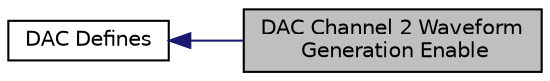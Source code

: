 digraph "DAC Channel 2 Waveform Generation Enable"
{
  edge [fontname="Helvetica",fontsize="10",labelfontname="Helvetica",labelfontsize="10"];
  node [fontname="Helvetica",fontsize="10",shape=record];
  rankdir=LR;
  Node1 [label="DAC Defines",height=0.2,width=0.4,color="black", fillcolor="white", style="filled",URL="$group__dac__defines.html",tooltip="Defined Constants and Types for the STM32L1xx DAC"];
  Node0 [label="DAC Channel 2 Waveform\l Generation Enable",height=0.2,width=0.4,color="black", fillcolor="grey75", style="filled" fontcolor="black"];
  Node1->Node0 [shape=plaintext, color="midnightblue", dir="back", style="solid"];
}
